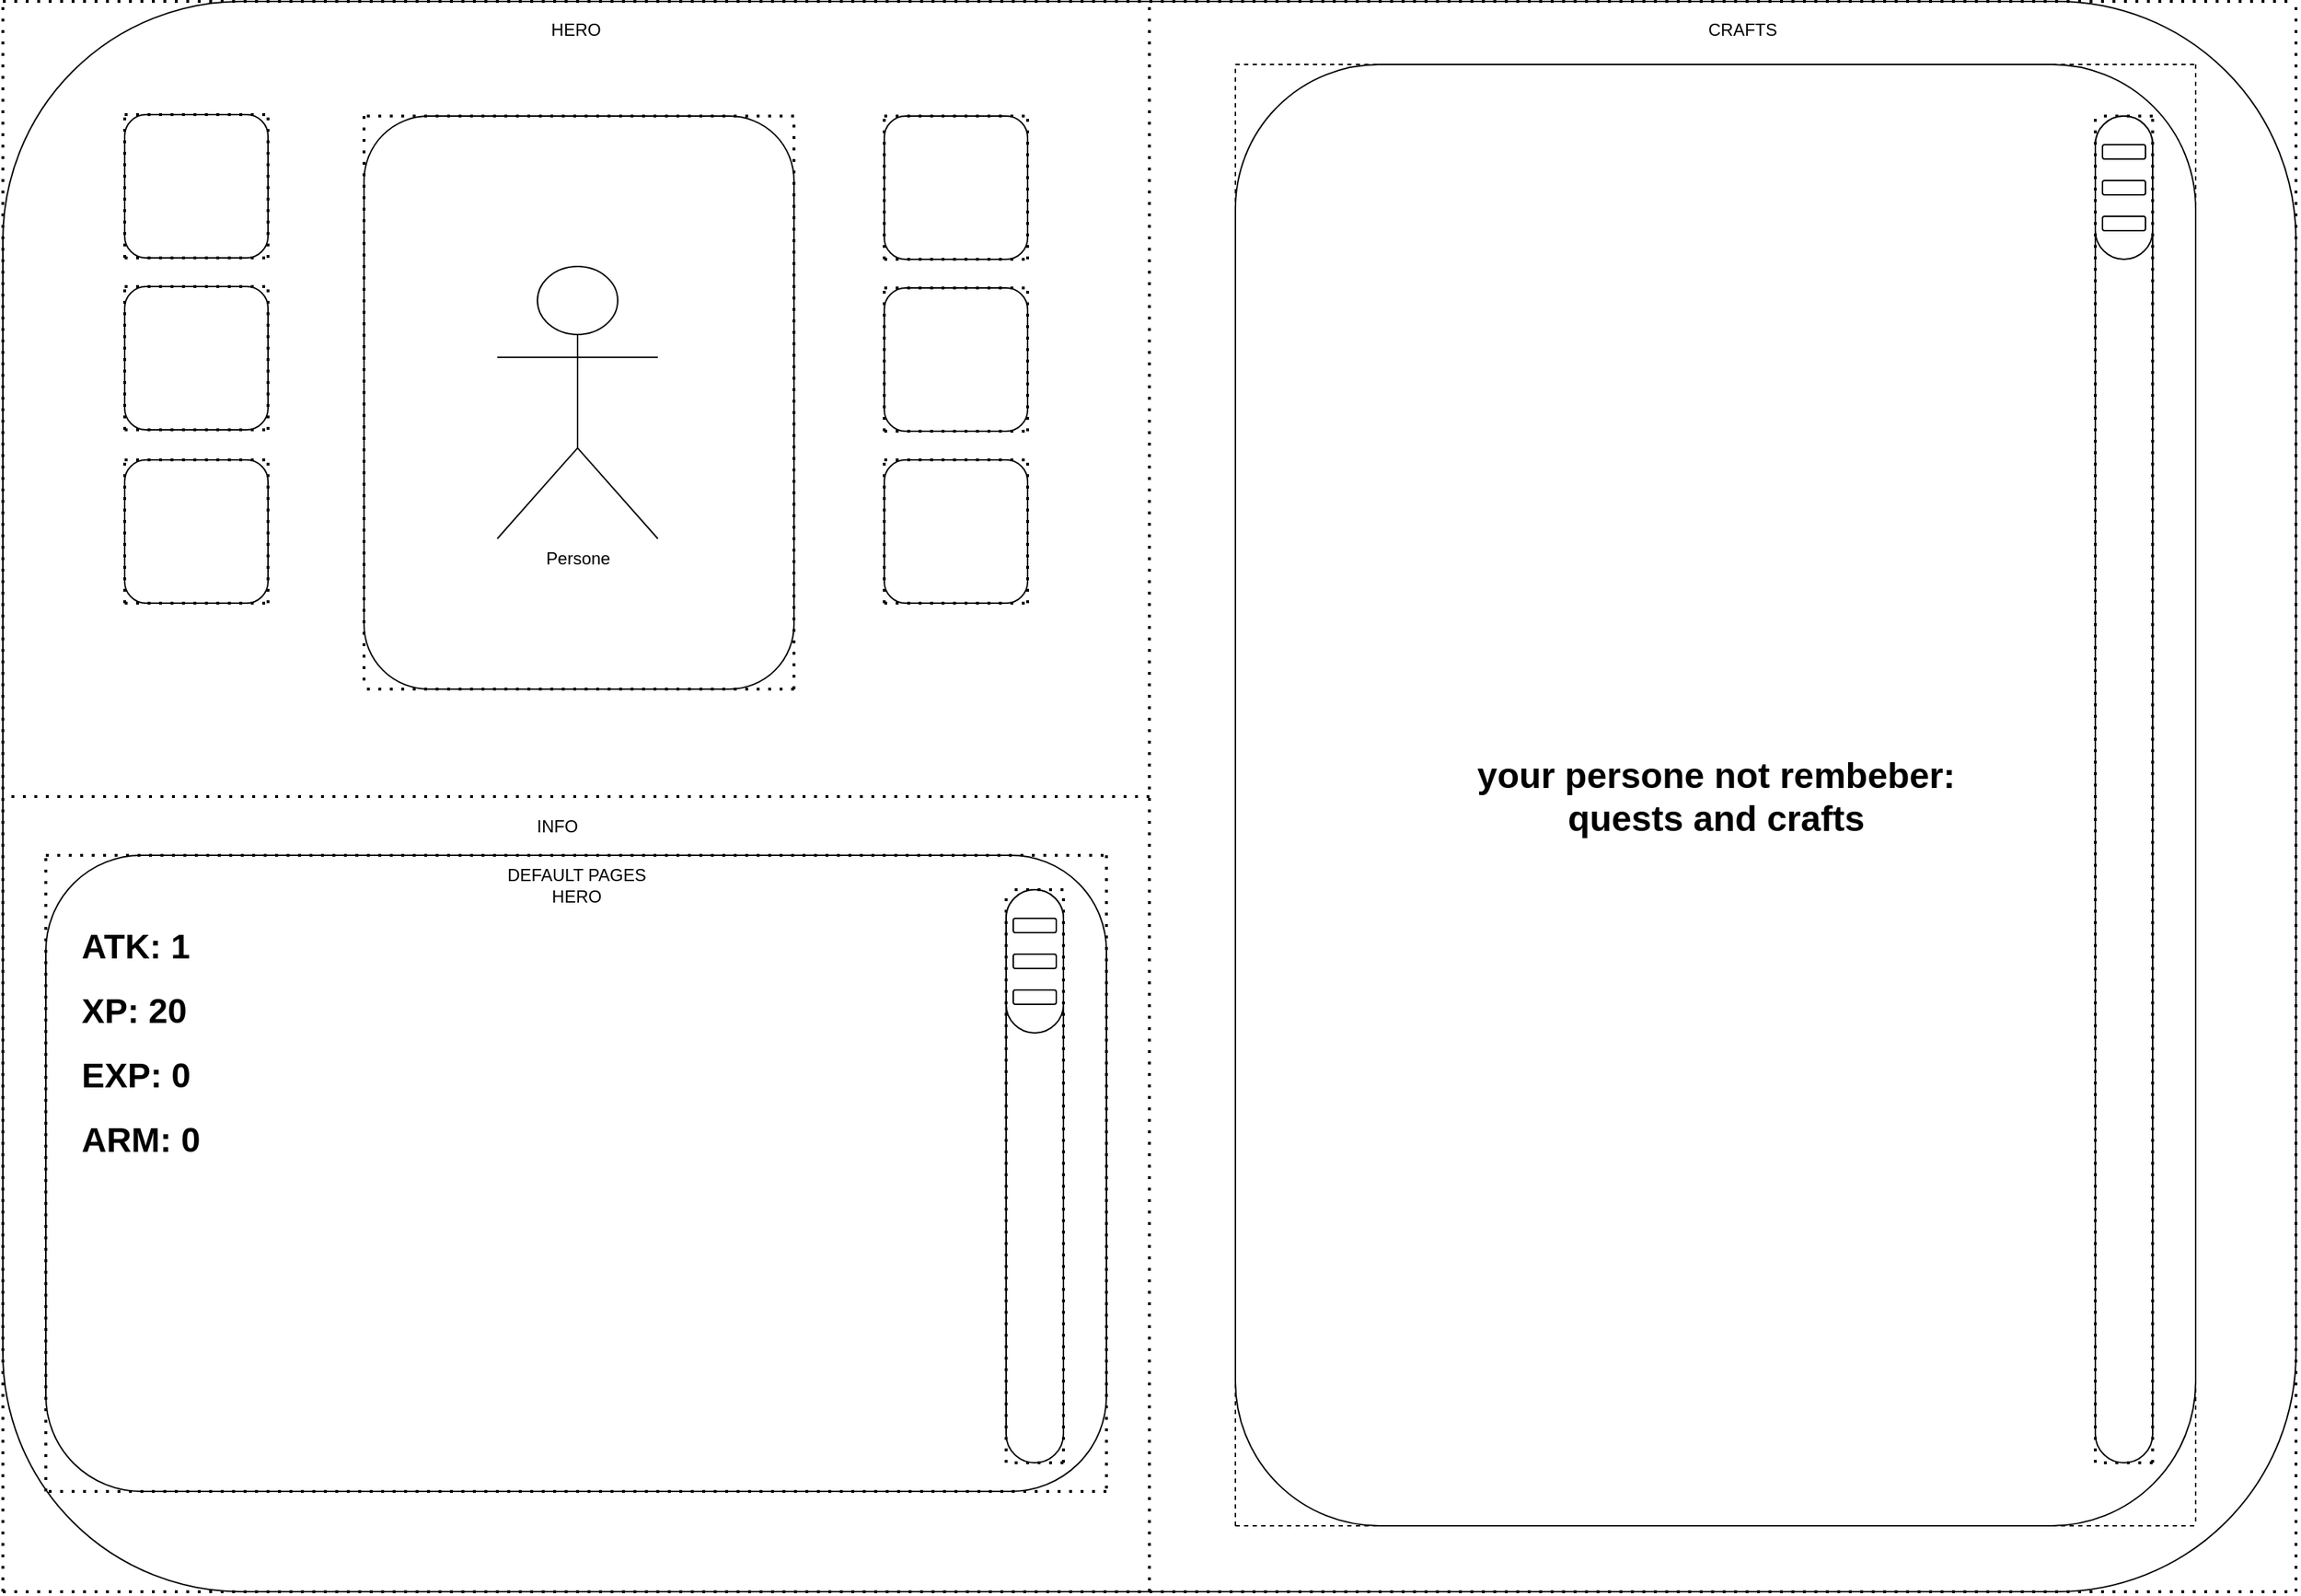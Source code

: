 <mxfile version="14.6.13" type="device"><diagram id="C5RBs43oDa-KdzZeNtuy" name="Page-1"><mxGraphModel dx="2516" dy="2239" grid="1" gridSize="10" guides="1" tooltips="1" connect="1" arrows="1" fold="1" page="1" pageScale="1" pageWidth="827" pageHeight="1169" math="0" shadow="0"><root><mxCell id="WIyWlLk6GJQsqaUBKTNV-0"/><mxCell id="WIyWlLk6GJQsqaUBKTNV-1" parent="WIyWlLk6GJQsqaUBKTNV-0"/><mxCell id="1b2RV-N5noB262CWPxJB-0" value="" style="rounded=1;whiteSpace=wrap;html=1;" parent="WIyWlLk6GJQsqaUBKTNV-1" vertex="1"><mxGeometry x="-800" y="-1160" width="1600" height="1110" as="geometry"/></mxCell><mxCell id="1b2RV-N5noB262CWPxJB-4" value="" style="endArrow=none;dashed=1;html=1;dashPattern=1 3;strokeWidth=2;entryX=0.5;entryY=0;entryDx=0;entryDy=0;exitX=0.5;exitY=1;exitDx=0;exitDy=0;" parent="WIyWlLk6GJQsqaUBKTNV-1" source="1b2RV-N5noB262CWPxJB-0" target="1b2RV-N5noB262CWPxJB-0" edge="1"><mxGeometry width="50" height="50" relative="1" as="geometry"><mxPoint x="90" y="-660" as="sourcePoint"/><mxPoint x="140" y="-710" as="targetPoint"/></mxGeometry></mxCell><mxCell id="1b2RV-N5noB262CWPxJB-9" value="" style="rounded=1;whiteSpace=wrap;html=1;" parent="WIyWlLk6GJQsqaUBKTNV-1" vertex="1"><mxGeometry x="-548" y="-1080" width="300" height="400" as="geometry"/></mxCell><mxCell id="1b2RV-N5noB262CWPxJB-10" value="" style="rounded=1;whiteSpace=wrap;html=1;" parent="WIyWlLk6GJQsqaUBKTNV-1" vertex="1"><mxGeometry x="-185" y="-1080" width="100" height="100" as="geometry"/></mxCell><mxCell id="1b2RV-N5noB262CWPxJB-17" value="" style="rounded=1;whiteSpace=wrap;html=1;" parent="WIyWlLk6GJQsqaUBKTNV-1" vertex="1"><mxGeometry x="60" y="-1116" width="670" height="1020" as="geometry"/></mxCell><mxCell id="1b2RV-N5noB262CWPxJB-18" value="" style="endArrow=none;dashed=1;html=1;dashPattern=1 3;strokeWidth=2;entryX=0;entryY=0.5;entryDx=0;entryDy=0;" parent="WIyWlLk6GJQsqaUBKTNV-1" target="1b2RV-N5noB262CWPxJB-0" edge="1"><mxGeometry width="50" height="50" relative="1" as="geometry"><mxPoint y="-605" as="sourcePoint"/><mxPoint x="140" y="-710" as="targetPoint"/></mxGeometry></mxCell><mxCell id="1b2RV-N5noB262CWPxJB-30" value="" style="endArrow=none;dashed=1;html=1;exitX=1;exitY=0;exitDx=0;exitDy=0;entryX=1;entryY=1;entryDx=0;entryDy=0;" parent="WIyWlLk6GJQsqaUBKTNV-1" source="1b2RV-N5noB262CWPxJB-17" target="1b2RV-N5noB262CWPxJB-17" edge="1"><mxGeometry width="50" height="50" relative="1" as="geometry"><mxPoint x="70" y="-706" as="sourcePoint"/><mxPoint x="730" y="-716" as="targetPoint"/></mxGeometry></mxCell><mxCell id="1b2RV-N5noB262CWPxJB-31" value="" style="endArrow=none;dashed=1;html=1;exitX=0;exitY=0;exitDx=0;exitDy=0;entryX=1;entryY=0;entryDx=0;entryDy=0;" parent="WIyWlLk6GJQsqaUBKTNV-1" source="1b2RV-N5noB262CWPxJB-17" target="1b2RV-N5noB262CWPxJB-17" edge="1"><mxGeometry width="50" height="50" relative="1" as="geometry"><mxPoint x="740" y="-1106" as="sourcePoint"/><mxPoint x="740" y="-706" as="targetPoint"/></mxGeometry></mxCell><mxCell id="1b2RV-N5noB262CWPxJB-32" value="" style="endArrow=none;dashed=1;html=1;exitX=0;exitY=1;exitDx=0;exitDy=0;entryX=0;entryY=0;entryDx=0;entryDy=0;" parent="WIyWlLk6GJQsqaUBKTNV-1" source="1b2RV-N5noB262CWPxJB-17" target="1b2RV-N5noB262CWPxJB-17" edge="1"><mxGeometry width="50" height="50" relative="1" as="geometry"><mxPoint x="70" y="-1106" as="sourcePoint"/><mxPoint x="740" y="-1106" as="targetPoint"/></mxGeometry></mxCell><mxCell id="1b2RV-N5noB262CWPxJB-47" value="HERO" style="text;html=1;strokeColor=none;fillColor=none;align=center;verticalAlign=middle;whiteSpace=wrap;rounded=0;" parent="WIyWlLk6GJQsqaUBKTNV-1" vertex="1"><mxGeometry x="-420" y="-1150" width="40" height="20" as="geometry"/></mxCell><mxCell id="1b2RV-N5noB262CWPxJB-48" value="CRAFTS" style="text;html=1;strokeColor=none;fillColor=none;align=center;verticalAlign=middle;whiteSpace=wrap;rounded=0;" parent="WIyWlLk6GJQsqaUBKTNV-1" vertex="1"><mxGeometry x="386" y="-1150" width="56" height="20" as="geometry"/></mxCell><mxCell id="1b2RV-N5noB262CWPxJB-52" value="" style="rounded=1;whiteSpace=wrap;html=1;" parent="WIyWlLk6GJQsqaUBKTNV-1" vertex="1"><mxGeometry x="-770" y="-564" width="740" height="444" as="geometry"/></mxCell><mxCell id="1b2RV-N5noB262CWPxJB-78" value="" style="rounded=1;whiteSpace=wrap;html=1;arcSize=50;" parent="WIyWlLk6GJQsqaUBKTNV-1" vertex="1"><mxGeometry x="-100" y="-540" width="40" height="400" as="geometry"/></mxCell><mxCell id="1b2RV-N5noB262CWPxJB-79" value="" style="rounded=1;whiteSpace=wrap;html=1;arcSize=50;" parent="WIyWlLk6GJQsqaUBKTNV-1" vertex="1"><mxGeometry x="-100" y="-540" width="40" height="100" as="geometry"/></mxCell><mxCell id="1b2RV-N5noB262CWPxJB-80" value="" style="rounded=1;whiteSpace=wrap;html=1;" parent="WIyWlLk6GJQsqaUBKTNV-1" vertex="1"><mxGeometry x="-95" y="-520" width="30" height="10" as="geometry"/></mxCell><mxCell id="1b2RV-N5noB262CWPxJB-81" value="" style="rounded=1;whiteSpace=wrap;html=1;" parent="WIyWlLk6GJQsqaUBKTNV-1" vertex="1"><mxGeometry x="-95" y="-495" width="30" height="10" as="geometry"/></mxCell><mxCell id="1b2RV-N5noB262CWPxJB-82" value="" style="rounded=1;whiteSpace=wrap;html=1;" parent="WIyWlLk6GJQsqaUBKTNV-1" vertex="1"><mxGeometry x="-95" y="-470" width="30" height="10" as="geometry"/></mxCell><mxCell id="1b2RV-N5noB262CWPxJB-155" value="INFO" style="text;html=1;strokeColor=none;fillColor=none;align=center;verticalAlign=middle;whiteSpace=wrap;rounded=0;" parent="WIyWlLk6GJQsqaUBKTNV-1" vertex="1"><mxGeometry x="-433" y="-594" width="40" height="20" as="geometry"/></mxCell><mxCell id="1b2RV-N5noB262CWPxJB-185" value="Persone" style="shape=umlActor;verticalLabelPosition=bottom;verticalAlign=top;html=1;outlineConnect=0;" parent="WIyWlLk6GJQsqaUBKTNV-1" vertex="1"><mxGeometry x="-455" y="-975" width="112" height="190" as="geometry"/></mxCell><mxCell id="1b2RV-N5noB262CWPxJB-29" value="" style="endArrow=none;dashed=1;html=1;exitX=0;exitY=1;exitDx=0;exitDy=0;entryX=1;entryY=1;entryDx=0;entryDy=0;" parent="WIyWlLk6GJQsqaUBKTNV-1" source="1b2RV-N5noB262CWPxJB-17" target="1b2RV-N5noB262CWPxJB-17" edge="1"><mxGeometry width="50" height="50" relative="1" as="geometry"><mxPoint x="100" y="-686" as="sourcePoint"/><mxPoint x="730" y="-716" as="targetPoint"/></mxGeometry></mxCell><mxCell id="jYj_Iji2wFKLiPD9s6hy-0" value="" style="endArrow=none;dashed=1;html=1;dashPattern=1 3;strokeWidth=2;entryX=0;entryY=0;entryDx=0;entryDy=0;exitX=0;exitY=1;exitDx=0;exitDy=0;" parent="WIyWlLk6GJQsqaUBKTNV-1" source="1b2RV-N5noB262CWPxJB-0" target="1b2RV-N5noB262CWPxJB-0" edge="1"><mxGeometry width="50" height="50" relative="1" as="geometry"><mxPoint x="10" y="-40" as="sourcePoint"/><mxPoint x="10" y="-1150" as="targetPoint"/></mxGeometry></mxCell><mxCell id="jYj_Iji2wFKLiPD9s6hy-1" value="" style="endArrow=none;dashed=1;html=1;dashPattern=1 3;strokeWidth=2;entryX=1;entryY=0;entryDx=0;entryDy=0;exitX=1;exitY=1;exitDx=0;exitDy=0;" parent="WIyWlLk6GJQsqaUBKTNV-1" source="1b2RV-N5noB262CWPxJB-0" target="1b2RV-N5noB262CWPxJB-0" edge="1"><mxGeometry width="50" height="50" relative="1" as="geometry"><mxPoint x="-790" y="-40" as="sourcePoint"/><mxPoint x="-790.0" y="-1150" as="targetPoint"/></mxGeometry></mxCell><mxCell id="jYj_Iji2wFKLiPD9s6hy-2" value="" style="endArrow=none;dashed=1;html=1;dashPattern=1 3;strokeWidth=2;entryX=1;entryY=1;entryDx=0;entryDy=0;exitX=0;exitY=1;exitDx=0;exitDy=0;" parent="WIyWlLk6GJQsqaUBKTNV-1" source="1b2RV-N5noB262CWPxJB-0" target="1b2RV-N5noB262CWPxJB-0" edge="1"><mxGeometry width="50" height="50" relative="1" as="geometry"><mxPoint x="810" y="-40" as="sourcePoint"/><mxPoint x="810" y="-1150" as="targetPoint"/></mxGeometry></mxCell><mxCell id="jYj_Iji2wFKLiPD9s6hy-3" value="" style="endArrow=none;dashed=1;html=1;dashPattern=1 3;strokeWidth=2;entryX=1;entryY=0;entryDx=0;entryDy=0;exitX=0;exitY=0;exitDx=0;exitDy=0;" parent="WIyWlLk6GJQsqaUBKTNV-1" source="1b2RV-N5noB262CWPxJB-0" target="1b2RV-N5noB262CWPxJB-0" edge="1"><mxGeometry width="50" height="50" relative="1" as="geometry"><mxPoint x="-790" y="-40" as="sourcePoint"/><mxPoint x="810" y="-40" as="targetPoint"/></mxGeometry></mxCell><mxCell id="VpBdb5Ic1M90DMXsFI3N-0" value="" style="endArrow=none;dashed=1;html=1;dashPattern=1 3;strokeWidth=2;entryX=0;entryY=1;entryDx=0;entryDy=0;exitX=1;exitY=1;exitDx=0;exitDy=0;" parent="WIyWlLk6GJQsqaUBKTNV-1" source="1b2RV-N5noB262CWPxJB-9" target="1b2RV-N5noB262CWPxJB-9" edge="1"><mxGeometry width="50" height="50" relative="1" as="geometry"><mxPoint x="10" y="-595" as="sourcePoint"/><mxPoint x="-790" y="-595" as="targetPoint"/></mxGeometry></mxCell><mxCell id="VpBdb5Ic1M90DMXsFI3N-1" value="" style="endArrow=none;dashed=1;html=1;dashPattern=1 3;strokeWidth=2;entryX=1;entryY=0;entryDx=0;entryDy=0;exitX=1;exitY=1;exitDx=0;exitDy=0;" parent="WIyWlLk6GJQsqaUBKTNV-1" source="1b2RV-N5noB262CWPxJB-9" target="1b2RV-N5noB262CWPxJB-9" edge="1"><mxGeometry width="50" height="50" relative="1" as="geometry"><mxPoint x="-250" y="-670" as="sourcePoint"/><mxPoint x="-538" y="-670" as="targetPoint"/></mxGeometry></mxCell><mxCell id="VpBdb5Ic1M90DMXsFI3N-2" value="" style="endArrow=none;dashed=1;html=1;dashPattern=1 3;strokeWidth=2;entryX=0;entryY=0;entryDx=0;entryDy=0;exitX=1;exitY=0;exitDx=0;exitDy=0;" parent="WIyWlLk6GJQsqaUBKTNV-1" source="1b2RV-N5noB262CWPxJB-9" target="1b2RV-N5noB262CWPxJB-9" edge="1"><mxGeometry width="50" height="50" relative="1" as="geometry"><mxPoint x="-238" y="-670" as="sourcePoint"/><mxPoint x="-238" y="-1070" as="targetPoint"/></mxGeometry></mxCell><mxCell id="VpBdb5Ic1M90DMXsFI3N-3" value="" style="endArrow=none;dashed=1;html=1;dashPattern=1 3;strokeWidth=2;entryX=0;entryY=1;entryDx=0;entryDy=0;exitX=0;exitY=0;exitDx=0;exitDy=0;" parent="WIyWlLk6GJQsqaUBKTNV-1" source="1b2RV-N5noB262CWPxJB-9" target="1b2RV-N5noB262CWPxJB-9" edge="1"><mxGeometry width="50" height="50" relative="1" as="geometry"><mxPoint x="-760" y="-710" as="sourcePoint"/><mxPoint x="-538" y="-1070" as="targetPoint"/></mxGeometry></mxCell><mxCell id="VpBdb5Ic1M90DMXsFI3N-5" value="" style="endArrow=none;dashed=1;html=1;dashPattern=1 3;strokeWidth=2;entryX=0;entryY=0;entryDx=0;entryDy=0;exitX=0;exitY=1;exitDx=0;exitDy=0;" parent="WIyWlLk6GJQsqaUBKTNV-1" source="1b2RV-N5noB262CWPxJB-10" target="1b2RV-N5noB262CWPxJB-10" edge="1"><mxGeometry width="50" height="50" relative="1" as="geometry"><mxPoint x="-200" y="40" as="sourcePoint"/><mxPoint x="-200" y="-1070" as="targetPoint"/></mxGeometry></mxCell><mxCell id="VpBdb5Ic1M90DMXsFI3N-6" value="" style="endArrow=none;dashed=1;html=1;dashPattern=1 3;strokeWidth=2;entryX=1;entryY=0;entryDx=0;entryDy=0;exitX=0;exitY=0;exitDx=0;exitDy=0;" parent="WIyWlLk6GJQsqaUBKTNV-1" source="1b2RV-N5noB262CWPxJB-10" target="1b2RV-N5noB262CWPxJB-10" edge="1"><mxGeometry width="50" height="50" relative="1" as="geometry"><mxPoint x="-175" y="-970" as="sourcePoint"/><mxPoint x="-175" y="-1070" as="targetPoint"/></mxGeometry></mxCell><mxCell id="VpBdb5Ic1M90DMXsFI3N-7" value="" style="endArrow=none;dashed=1;html=1;dashPattern=1 3;strokeWidth=2;entryX=1;entryY=1;entryDx=0;entryDy=0;exitX=0;exitY=1;exitDx=0;exitDy=0;" parent="WIyWlLk6GJQsqaUBKTNV-1" source="1b2RV-N5noB262CWPxJB-10" target="1b2RV-N5noB262CWPxJB-10" edge="1"><mxGeometry width="50" height="50" relative="1" as="geometry"><mxPoint x="-175" y="-1070" as="sourcePoint"/><mxPoint x="-75" y="-1070" as="targetPoint"/></mxGeometry></mxCell><mxCell id="VpBdb5Ic1M90DMXsFI3N-8" value="" style="endArrow=none;dashed=1;html=1;dashPattern=1 3;strokeWidth=2;entryX=1;entryY=0;entryDx=0;entryDy=0;exitX=1;exitY=1;exitDx=0;exitDy=0;" parent="WIyWlLk6GJQsqaUBKTNV-1" source="1b2RV-N5noB262CWPxJB-10" target="1b2RV-N5noB262CWPxJB-10" edge="1"><mxGeometry width="50" height="50" relative="1" as="geometry"><mxPoint x="-175" y="-970" as="sourcePoint"/><mxPoint x="-75" y="-970" as="targetPoint"/></mxGeometry></mxCell><mxCell id="VpBdb5Ic1M90DMXsFI3N-9" value="" style="endArrow=none;dashed=1;html=1;dashPattern=1 3;strokeWidth=2;entryX=0;entryY=0;entryDx=0;entryDy=0;exitX=0;exitY=1;exitDx=0;exitDy=0;" parent="WIyWlLk6GJQsqaUBKTNV-1" source="1b2RV-N5noB262CWPxJB-10" target="1b2RV-N5noB262CWPxJB-10" edge="1"><mxGeometry width="50" height="50" relative="1" as="geometry"><mxPoint x="-75" y="-970" as="sourcePoint"/><mxPoint x="-75" y="-1070" as="targetPoint"/></mxGeometry></mxCell><mxCell id="VpBdb5Ic1M90DMXsFI3N-11" value="" style="rounded=1;whiteSpace=wrap;html=1;" parent="WIyWlLk6GJQsqaUBKTNV-1" vertex="1"><mxGeometry x="-185" y="-960" width="100" height="100" as="geometry"/></mxCell><mxCell id="VpBdb5Ic1M90DMXsFI3N-12" value="" style="endArrow=none;dashed=1;html=1;dashPattern=1 3;strokeWidth=2;entryX=0;entryY=0;entryDx=0;entryDy=0;exitX=0;exitY=1;exitDx=0;exitDy=0;" parent="WIyWlLk6GJQsqaUBKTNV-1" source="VpBdb5Ic1M90DMXsFI3N-11" target="VpBdb5Ic1M90DMXsFI3N-11" edge="1"><mxGeometry width="50" height="50" relative="1" as="geometry"><mxPoint x="-200" y="159.66" as="sourcePoint"/><mxPoint x="-200" y="-950.34" as="targetPoint"/></mxGeometry></mxCell><mxCell id="VpBdb5Ic1M90DMXsFI3N-13" value="" style="endArrow=none;dashed=1;html=1;dashPattern=1 3;strokeWidth=2;entryX=1;entryY=0;entryDx=0;entryDy=0;exitX=0;exitY=0;exitDx=0;exitDy=0;" parent="WIyWlLk6GJQsqaUBKTNV-1" source="VpBdb5Ic1M90DMXsFI3N-11" target="VpBdb5Ic1M90DMXsFI3N-11" edge="1"><mxGeometry width="50" height="50" relative="1" as="geometry"><mxPoint x="-175" y="-850.34" as="sourcePoint"/><mxPoint x="-175" y="-950.34" as="targetPoint"/></mxGeometry></mxCell><mxCell id="VpBdb5Ic1M90DMXsFI3N-14" value="" style="endArrow=none;dashed=1;html=1;dashPattern=1 3;strokeWidth=2;entryX=1;entryY=1;entryDx=0;entryDy=0;exitX=0;exitY=1;exitDx=0;exitDy=0;" parent="WIyWlLk6GJQsqaUBKTNV-1" source="VpBdb5Ic1M90DMXsFI3N-11" target="VpBdb5Ic1M90DMXsFI3N-11" edge="1"><mxGeometry width="50" height="50" relative="1" as="geometry"><mxPoint x="-175" y="-950.34" as="sourcePoint"/><mxPoint x="-75" y="-950.34" as="targetPoint"/></mxGeometry></mxCell><mxCell id="VpBdb5Ic1M90DMXsFI3N-15" value="" style="endArrow=none;dashed=1;html=1;dashPattern=1 3;strokeWidth=2;entryX=1;entryY=0;entryDx=0;entryDy=0;exitX=1;exitY=1;exitDx=0;exitDy=0;" parent="WIyWlLk6GJQsqaUBKTNV-1" source="VpBdb5Ic1M90DMXsFI3N-11" target="VpBdb5Ic1M90DMXsFI3N-11" edge="1"><mxGeometry width="50" height="50" relative="1" as="geometry"><mxPoint x="-175" y="-850.34" as="sourcePoint"/><mxPoint x="-75" y="-850.34" as="targetPoint"/></mxGeometry></mxCell><mxCell id="VpBdb5Ic1M90DMXsFI3N-16" value="" style="endArrow=none;dashed=1;html=1;dashPattern=1 3;strokeWidth=2;entryX=0;entryY=0;entryDx=0;entryDy=0;exitX=0;exitY=1;exitDx=0;exitDy=0;" parent="WIyWlLk6GJQsqaUBKTNV-1" source="VpBdb5Ic1M90DMXsFI3N-11" target="VpBdb5Ic1M90DMXsFI3N-11" edge="1"><mxGeometry width="50" height="50" relative="1" as="geometry"><mxPoint x="-75" y="-850.34" as="sourcePoint"/><mxPoint x="-75" y="-950.34" as="targetPoint"/></mxGeometry></mxCell><mxCell id="VpBdb5Ic1M90DMXsFI3N-17" value="" style="rounded=1;whiteSpace=wrap;html=1;" parent="WIyWlLk6GJQsqaUBKTNV-1" vertex="1"><mxGeometry x="-185" y="-840" width="100" height="100" as="geometry"/></mxCell><mxCell id="VpBdb5Ic1M90DMXsFI3N-18" value="" style="endArrow=none;dashed=1;html=1;dashPattern=1 3;strokeWidth=2;entryX=0;entryY=0;entryDx=0;entryDy=0;exitX=0;exitY=1;exitDx=0;exitDy=0;" parent="WIyWlLk6GJQsqaUBKTNV-1" source="VpBdb5Ic1M90DMXsFI3N-17" target="VpBdb5Ic1M90DMXsFI3N-17" edge="1"><mxGeometry width="50" height="50" relative="1" as="geometry"><mxPoint x="-115" y="40" as="sourcePoint"/><mxPoint x="-115" y="-1070" as="targetPoint"/></mxGeometry></mxCell><mxCell id="VpBdb5Ic1M90DMXsFI3N-19" value="" style="endArrow=none;dashed=1;html=1;dashPattern=1 3;strokeWidth=2;entryX=1;entryY=0;entryDx=0;entryDy=0;exitX=0;exitY=0;exitDx=0;exitDy=0;" parent="WIyWlLk6GJQsqaUBKTNV-1" source="VpBdb5Ic1M90DMXsFI3N-17" target="VpBdb5Ic1M90DMXsFI3N-17" edge="1"><mxGeometry width="50" height="50" relative="1" as="geometry"><mxPoint x="-90" y="-970" as="sourcePoint"/><mxPoint x="-90" y="-1070" as="targetPoint"/></mxGeometry></mxCell><mxCell id="VpBdb5Ic1M90DMXsFI3N-20" value="" style="endArrow=none;dashed=1;html=1;dashPattern=1 3;strokeWidth=2;entryX=1;entryY=1;entryDx=0;entryDy=0;exitX=0;exitY=1;exitDx=0;exitDy=0;" parent="WIyWlLk6GJQsqaUBKTNV-1" source="VpBdb5Ic1M90DMXsFI3N-17" target="VpBdb5Ic1M90DMXsFI3N-17" edge="1"><mxGeometry width="50" height="50" relative="1" as="geometry"><mxPoint x="-90" y="-1070" as="sourcePoint"/><mxPoint x="10" y="-1070" as="targetPoint"/></mxGeometry></mxCell><mxCell id="VpBdb5Ic1M90DMXsFI3N-21" value="" style="endArrow=none;dashed=1;html=1;dashPattern=1 3;strokeWidth=2;entryX=1;entryY=0;entryDx=0;entryDy=0;exitX=1;exitY=1;exitDx=0;exitDy=0;" parent="WIyWlLk6GJQsqaUBKTNV-1" source="VpBdb5Ic1M90DMXsFI3N-17" target="VpBdb5Ic1M90DMXsFI3N-17" edge="1"><mxGeometry width="50" height="50" relative="1" as="geometry"><mxPoint x="-90" y="-970" as="sourcePoint"/><mxPoint x="10" y="-970" as="targetPoint"/></mxGeometry></mxCell><mxCell id="VpBdb5Ic1M90DMXsFI3N-22" value="" style="endArrow=none;dashed=1;html=1;dashPattern=1 3;strokeWidth=2;entryX=0;entryY=0;entryDx=0;entryDy=0;exitX=0;exitY=1;exitDx=0;exitDy=0;" parent="WIyWlLk6GJQsqaUBKTNV-1" source="VpBdb5Ic1M90DMXsFI3N-17" target="VpBdb5Ic1M90DMXsFI3N-17" edge="1"><mxGeometry width="50" height="50" relative="1" as="geometry"><mxPoint x="10" y="-970" as="sourcePoint"/><mxPoint x="10" y="-1070" as="targetPoint"/></mxGeometry></mxCell><mxCell id="To6sTpjlzIAwLX_k8sTf-0" value="" style="rounded=1;whiteSpace=wrap;html=1;" parent="WIyWlLk6GJQsqaUBKTNV-1" vertex="1"><mxGeometry x="-715" y="-1081" width="100" height="100" as="geometry"/></mxCell><mxCell id="To6sTpjlzIAwLX_k8sTf-1" value="" style="endArrow=none;dashed=1;html=1;dashPattern=1 3;strokeWidth=2;entryX=0;entryY=0;entryDx=0;entryDy=0;exitX=0;exitY=1;exitDx=0;exitDy=0;" parent="WIyWlLk6GJQsqaUBKTNV-1" source="To6sTpjlzIAwLX_k8sTf-0" target="To6sTpjlzIAwLX_k8sTf-0" edge="1"><mxGeometry width="50" height="50" relative="1" as="geometry"><mxPoint x="-730" y="39" as="sourcePoint"/><mxPoint x="-730" y="-1071" as="targetPoint"/></mxGeometry></mxCell><mxCell id="To6sTpjlzIAwLX_k8sTf-2" value="" style="endArrow=none;dashed=1;html=1;dashPattern=1 3;strokeWidth=2;entryX=1;entryY=0;entryDx=0;entryDy=0;exitX=0;exitY=0;exitDx=0;exitDy=0;" parent="WIyWlLk6GJQsqaUBKTNV-1" source="To6sTpjlzIAwLX_k8sTf-0" target="To6sTpjlzIAwLX_k8sTf-0" edge="1"><mxGeometry width="50" height="50" relative="1" as="geometry"><mxPoint x="-705" y="-971" as="sourcePoint"/><mxPoint x="-705" y="-1071" as="targetPoint"/></mxGeometry></mxCell><mxCell id="To6sTpjlzIAwLX_k8sTf-3" value="" style="endArrow=none;dashed=1;html=1;dashPattern=1 3;strokeWidth=2;entryX=1;entryY=1;entryDx=0;entryDy=0;exitX=0;exitY=1;exitDx=0;exitDy=0;" parent="WIyWlLk6GJQsqaUBKTNV-1" source="To6sTpjlzIAwLX_k8sTf-0" target="To6sTpjlzIAwLX_k8sTf-0" edge="1"><mxGeometry width="50" height="50" relative="1" as="geometry"><mxPoint x="-705" y="-1071" as="sourcePoint"/><mxPoint x="-605" y="-1071" as="targetPoint"/></mxGeometry></mxCell><mxCell id="To6sTpjlzIAwLX_k8sTf-4" value="" style="endArrow=none;dashed=1;html=1;dashPattern=1 3;strokeWidth=2;entryX=1;entryY=0;entryDx=0;entryDy=0;exitX=1;exitY=1;exitDx=0;exitDy=0;" parent="WIyWlLk6GJQsqaUBKTNV-1" source="To6sTpjlzIAwLX_k8sTf-0" target="To6sTpjlzIAwLX_k8sTf-0" edge="1"><mxGeometry width="50" height="50" relative="1" as="geometry"><mxPoint x="-705" y="-971" as="sourcePoint"/><mxPoint x="-605" y="-971" as="targetPoint"/></mxGeometry></mxCell><mxCell id="To6sTpjlzIAwLX_k8sTf-5" value="" style="endArrow=none;dashed=1;html=1;dashPattern=1 3;strokeWidth=2;entryX=0;entryY=0;entryDx=0;entryDy=0;exitX=0;exitY=1;exitDx=0;exitDy=0;" parent="WIyWlLk6GJQsqaUBKTNV-1" source="To6sTpjlzIAwLX_k8sTf-0" target="To6sTpjlzIAwLX_k8sTf-0" edge="1"><mxGeometry width="50" height="50" relative="1" as="geometry"><mxPoint x="-605" y="-971" as="sourcePoint"/><mxPoint x="-605" y="-1071" as="targetPoint"/></mxGeometry></mxCell><mxCell id="To6sTpjlzIAwLX_k8sTf-6" value="" style="rounded=1;whiteSpace=wrap;html=1;" parent="WIyWlLk6GJQsqaUBKTNV-1" vertex="1"><mxGeometry x="-715" y="-961" width="100" height="100" as="geometry"/></mxCell><mxCell id="To6sTpjlzIAwLX_k8sTf-7" value="" style="endArrow=none;dashed=1;html=1;dashPattern=1 3;strokeWidth=2;entryX=0;entryY=0;entryDx=0;entryDy=0;exitX=0;exitY=1;exitDx=0;exitDy=0;" parent="WIyWlLk6GJQsqaUBKTNV-1" source="To6sTpjlzIAwLX_k8sTf-6" target="To6sTpjlzIAwLX_k8sTf-6" edge="1"><mxGeometry width="50" height="50" relative="1" as="geometry"><mxPoint x="-730" y="159" as="sourcePoint"/><mxPoint x="-730" y="-951" as="targetPoint"/></mxGeometry></mxCell><mxCell id="To6sTpjlzIAwLX_k8sTf-8" value="" style="endArrow=none;dashed=1;html=1;dashPattern=1 3;strokeWidth=2;entryX=1;entryY=0;entryDx=0;entryDy=0;exitX=0;exitY=0;exitDx=0;exitDy=0;" parent="WIyWlLk6GJQsqaUBKTNV-1" source="To6sTpjlzIAwLX_k8sTf-6" target="To6sTpjlzIAwLX_k8sTf-6" edge="1"><mxGeometry width="50" height="50" relative="1" as="geometry"><mxPoint x="-705" y="-851" as="sourcePoint"/><mxPoint x="-705" y="-951" as="targetPoint"/></mxGeometry></mxCell><mxCell id="To6sTpjlzIAwLX_k8sTf-9" value="" style="endArrow=none;dashed=1;html=1;dashPattern=1 3;strokeWidth=2;entryX=1;entryY=1;entryDx=0;entryDy=0;exitX=0;exitY=1;exitDx=0;exitDy=0;" parent="WIyWlLk6GJQsqaUBKTNV-1" source="To6sTpjlzIAwLX_k8sTf-6" target="To6sTpjlzIAwLX_k8sTf-6" edge="1"><mxGeometry width="50" height="50" relative="1" as="geometry"><mxPoint x="-705" y="-951" as="sourcePoint"/><mxPoint x="-605" y="-951" as="targetPoint"/></mxGeometry></mxCell><mxCell id="To6sTpjlzIAwLX_k8sTf-10" value="" style="endArrow=none;dashed=1;html=1;dashPattern=1 3;strokeWidth=2;entryX=1;entryY=0;entryDx=0;entryDy=0;exitX=1;exitY=1;exitDx=0;exitDy=0;" parent="WIyWlLk6GJQsqaUBKTNV-1" source="To6sTpjlzIAwLX_k8sTf-6" target="To6sTpjlzIAwLX_k8sTf-6" edge="1"><mxGeometry width="50" height="50" relative="1" as="geometry"><mxPoint x="-705" y="-851" as="sourcePoint"/><mxPoint x="-605" y="-851" as="targetPoint"/></mxGeometry></mxCell><mxCell id="To6sTpjlzIAwLX_k8sTf-11" value="" style="endArrow=none;dashed=1;html=1;dashPattern=1 3;strokeWidth=2;entryX=0;entryY=0;entryDx=0;entryDy=0;exitX=0;exitY=1;exitDx=0;exitDy=0;" parent="WIyWlLk6GJQsqaUBKTNV-1" source="To6sTpjlzIAwLX_k8sTf-6" target="To6sTpjlzIAwLX_k8sTf-6" edge="1"><mxGeometry width="50" height="50" relative="1" as="geometry"><mxPoint x="-605" y="-851" as="sourcePoint"/><mxPoint x="-605" y="-951" as="targetPoint"/></mxGeometry></mxCell><mxCell id="To6sTpjlzIAwLX_k8sTf-12" value="" style="rounded=1;whiteSpace=wrap;html=1;" parent="WIyWlLk6GJQsqaUBKTNV-1" vertex="1"><mxGeometry x="-715" y="-840" width="100" height="100" as="geometry"/></mxCell><mxCell id="To6sTpjlzIAwLX_k8sTf-13" value="" style="endArrow=none;dashed=1;html=1;dashPattern=1 3;strokeWidth=2;entryX=0;entryY=0;entryDx=0;entryDy=0;exitX=0;exitY=1;exitDx=0;exitDy=0;" parent="WIyWlLk6GJQsqaUBKTNV-1" source="To6sTpjlzIAwLX_k8sTf-12" target="To6sTpjlzIAwLX_k8sTf-12" edge="1"><mxGeometry width="50" height="50" relative="1" as="geometry"><mxPoint x="-730" y="280" as="sourcePoint"/><mxPoint x="-730" y="-830" as="targetPoint"/></mxGeometry></mxCell><mxCell id="To6sTpjlzIAwLX_k8sTf-14" value="" style="endArrow=none;dashed=1;html=1;dashPattern=1 3;strokeWidth=2;entryX=1;entryY=0;entryDx=0;entryDy=0;exitX=0;exitY=0;exitDx=0;exitDy=0;" parent="WIyWlLk6GJQsqaUBKTNV-1" source="To6sTpjlzIAwLX_k8sTf-12" target="To6sTpjlzIAwLX_k8sTf-12" edge="1"><mxGeometry width="50" height="50" relative="1" as="geometry"><mxPoint x="-705" y="-730" as="sourcePoint"/><mxPoint x="-705" y="-830" as="targetPoint"/></mxGeometry></mxCell><mxCell id="To6sTpjlzIAwLX_k8sTf-15" value="" style="endArrow=none;dashed=1;html=1;dashPattern=1 3;strokeWidth=2;entryX=1;entryY=1;entryDx=0;entryDy=0;exitX=0;exitY=1;exitDx=0;exitDy=0;" parent="WIyWlLk6GJQsqaUBKTNV-1" source="To6sTpjlzIAwLX_k8sTf-12" target="To6sTpjlzIAwLX_k8sTf-12" edge="1"><mxGeometry width="50" height="50" relative="1" as="geometry"><mxPoint x="-705" y="-830" as="sourcePoint"/><mxPoint x="-605" y="-830" as="targetPoint"/></mxGeometry></mxCell><mxCell id="To6sTpjlzIAwLX_k8sTf-16" value="" style="endArrow=none;dashed=1;html=1;dashPattern=1 3;strokeWidth=2;entryX=1;entryY=0;entryDx=0;entryDy=0;exitX=1;exitY=1;exitDx=0;exitDy=0;" parent="WIyWlLk6GJQsqaUBKTNV-1" source="To6sTpjlzIAwLX_k8sTf-12" target="To6sTpjlzIAwLX_k8sTf-12" edge="1"><mxGeometry width="50" height="50" relative="1" as="geometry"><mxPoint x="-705" y="-730" as="sourcePoint"/><mxPoint x="-605" y="-730" as="targetPoint"/></mxGeometry></mxCell><mxCell id="To6sTpjlzIAwLX_k8sTf-17" value="" style="endArrow=none;dashed=1;html=1;dashPattern=1 3;strokeWidth=2;entryX=0;entryY=0;entryDx=0;entryDy=0;exitX=0;exitY=1;exitDx=0;exitDy=0;" parent="WIyWlLk6GJQsqaUBKTNV-1" source="To6sTpjlzIAwLX_k8sTf-12" target="To6sTpjlzIAwLX_k8sTf-12" edge="1"><mxGeometry width="50" height="50" relative="1" as="geometry"><mxPoint x="-605" y="-730" as="sourcePoint"/><mxPoint x="-605" y="-830" as="targetPoint"/></mxGeometry></mxCell><mxCell id="To6sTpjlzIAwLX_k8sTf-19" value="" style="endArrow=none;dashed=1;html=1;dashPattern=1 3;strokeWidth=2;entryX=0;entryY=0;entryDx=0;entryDy=0;exitX=1;exitY=0;exitDx=0;exitDy=0;" parent="WIyWlLk6GJQsqaUBKTNV-1" target="1b2RV-N5noB262CWPxJB-79" edge="1" source="1b2RV-N5noB262CWPxJB-79"><mxGeometry width="50" height="50" relative="1" as="geometry"><mxPoint x="230" y="-594" as="sourcePoint"/><mxPoint x="-570" y="-594" as="targetPoint"/></mxGeometry></mxCell><mxCell id="MzTF-bc8z8Ha7k2TSF1V-0" value="" style="endArrow=none;dashed=1;html=1;dashPattern=1 3;strokeWidth=2;entryX=0;entryY=0;entryDx=0;entryDy=0;exitX=0;exitY=1;exitDx=0;exitDy=0;" edge="1" parent="WIyWlLk6GJQsqaUBKTNV-1" source="1b2RV-N5noB262CWPxJB-78" target="1b2RV-N5noB262CWPxJB-79"><mxGeometry width="50" height="50" relative="1" as="geometry"><mxPoint x="-50" y="-530.0" as="sourcePoint"/><mxPoint x="-90" y="-530.0" as="targetPoint"/></mxGeometry></mxCell><mxCell id="MzTF-bc8z8Ha7k2TSF1V-1" value="" style="endArrow=none;dashed=1;html=1;dashPattern=1 3;strokeWidth=2;entryX=0;entryY=1;entryDx=0;entryDy=0;exitX=1;exitY=1;exitDx=0;exitDy=0;" edge="1" parent="WIyWlLk6GJQsqaUBKTNV-1" source="1b2RV-N5noB262CWPxJB-78" target="1b2RV-N5noB262CWPxJB-78"><mxGeometry width="50" height="50" relative="1" as="geometry"><mxPoint x="-90" y="-130" as="sourcePoint"/><mxPoint x="-90" y="-530" as="targetPoint"/></mxGeometry></mxCell><mxCell id="MzTF-bc8z8Ha7k2TSF1V-2" value="" style="endArrow=none;dashed=1;html=1;dashPattern=1 3;strokeWidth=2;entryX=1;entryY=0;entryDx=0;entryDy=0;exitX=1;exitY=1;exitDx=0;exitDy=0;" edge="1" parent="WIyWlLk6GJQsqaUBKTNV-1" source="1b2RV-N5noB262CWPxJB-78" target="1b2RV-N5noB262CWPxJB-79"><mxGeometry width="50" height="50" relative="1" as="geometry"><mxPoint x="-200" y="-250" as="sourcePoint"/><mxPoint x="-200" y="-650" as="targetPoint"/></mxGeometry></mxCell><mxCell id="MzTF-bc8z8Ha7k2TSF1V-3" value="" style="rounded=1;whiteSpace=wrap;html=1;arcSize=50;" vertex="1" parent="WIyWlLk6GJQsqaUBKTNV-1"><mxGeometry x="660" y="-1080" width="40" height="940" as="geometry"/></mxCell><mxCell id="MzTF-bc8z8Ha7k2TSF1V-4" value="" style="rounded=1;whiteSpace=wrap;html=1;arcSize=50;" vertex="1" parent="WIyWlLk6GJQsqaUBKTNV-1"><mxGeometry x="660" y="-1080" width="40" height="100" as="geometry"/></mxCell><mxCell id="MzTF-bc8z8Ha7k2TSF1V-5" value="" style="rounded=1;whiteSpace=wrap;html=1;" vertex="1" parent="WIyWlLk6GJQsqaUBKTNV-1"><mxGeometry x="665" y="-1060" width="30" height="10" as="geometry"/></mxCell><mxCell id="MzTF-bc8z8Ha7k2TSF1V-6" value="" style="rounded=1;whiteSpace=wrap;html=1;" vertex="1" parent="WIyWlLk6GJQsqaUBKTNV-1"><mxGeometry x="665" y="-1035" width="30" height="10" as="geometry"/></mxCell><mxCell id="MzTF-bc8z8Ha7k2TSF1V-7" value="" style="rounded=1;whiteSpace=wrap;html=1;" vertex="1" parent="WIyWlLk6GJQsqaUBKTNV-1"><mxGeometry x="665" y="-1010" width="30" height="10" as="geometry"/></mxCell><mxCell id="MzTF-bc8z8Ha7k2TSF1V-8" value="" style="endArrow=none;dashed=1;html=1;dashPattern=1 3;strokeWidth=2;entryX=0;entryY=0;entryDx=0;entryDy=0;exitX=1;exitY=0;exitDx=0;exitDy=0;" edge="1" parent="WIyWlLk6GJQsqaUBKTNV-1" source="MzTF-bc8z8Ha7k2TSF1V-4" target="MzTF-bc8z8Ha7k2TSF1V-4"><mxGeometry width="50" height="50" relative="1" as="geometry"><mxPoint x="990" y="-1134" as="sourcePoint"/><mxPoint x="190" y="-1134" as="targetPoint"/></mxGeometry></mxCell><mxCell id="MzTF-bc8z8Ha7k2TSF1V-9" value="" style="endArrow=none;dashed=1;html=1;dashPattern=1 3;strokeWidth=2;entryX=0;entryY=0;entryDx=0;entryDy=0;exitX=0;exitY=1;exitDx=0;exitDy=0;" edge="1" parent="WIyWlLk6GJQsqaUBKTNV-1" source="MzTF-bc8z8Ha7k2TSF1V-3" target="MzTF-bc8z8Ha7k2TSF1V-4"><mxGeometry width="50" height="50" relative="1" as="geometry"><mxPoint x="710" y="-1070" as="sourcePoint"/><mxPoint x="670" y="-1070" as="targetPoint"/></mxGeometry></mxCell><mxCell id="MzTF-bc8z8Ha7k2TSF1V-10" value="" style="endArrow=none;dashed=1;html=1;dashPattern=1 3;strokeWidth=2;entryX=0;entryY=1;entryDx=0;entryDy=0;exitX=1;exitY=1;exitDx=0;exitDy=0;" edge="1" parent="WIyWlLk6GJQsqaUBKTNV-1" source="MzTF-bc8z8Ha7k2TSF1V-3" target="MzTF-bc8z8Ha7k2TSF1V-3"><mxGeometry width="50" height="50" relative="1" as="geometry"><mxPoint x="670" y="-670" as="sourcePoint"/><mxPoint x="670" y="-1070" as="targetPoint"/></mxGeometry></mxCell><mxCell id="MzTF-bc8z8Ha7k2TSF1V-11" value="" style="endArrow=none;dashed=1;html=1;dashPattern=1 3;strokeWidth=2;entryX=1;entryY=0;entryDx=0;entryDy=0;exitX=1;exitY=1;exitDx=0;exitDy=0;" edge="1" parent="WIyWlLk6GJQsqaUBKTNV-1" source="MzTF-bc8z8Ha7k2TSF1V-3" target="MzTF-bc8z8Ha7k2TSF1V-4"><mxGeometry width="50" height="50" relative="1" as="geometry"><mxPoint x="560" y="-790" as="sourcePoint"/><mxPoint x="560" y="-1190" as="targetPoint"/></mxGeometry></mxCell><mxCell id="MzTF-bc8z8Ha7k2TSF1V-12" value="DEFAULT PAGES&lt;br&gt;HERO" style="text;html=1;strokeColor=none;fillColor=none;align=center;verticalAlign=middle;whiteSpace=wrap;rounded=0;" vertex="1" parent="WIyWlLk6GJQsqaUBKTNV-1"><mxGeometry x="-449.5" y="-553" width="99" height="20" as="geometry"/></mxCell><mxCell id="MzTF-bc8z8Ha7k2TSF1V-13" value="&lt;h1&gt;ATK: 1&lt;/h1&gt;&lt;h1&gt;XP: 20&lt;/h1&gt;&lt;h1&gt;EXP: 0&lt;/h1&gt;&lt;h1&gt;ARM: 0&lt;/h1&gt;&lt;h1&gt;&lt;br style=&quot;font-size: 12px ; font-weight: 400&quot;&gt;&lt;/h1&gt;" style="text;html=1;strokeColor=none;fillColor=none;spacing=5;spacingTop=-20;whiteSpace=wrap;overflow=hidden;rounded=0;" vertex="1" parent="WIyWlLk6GJQsqaUBKTNV-1"><mxGeometry x="-750" y="-520" width="110" height="180" as="geometry"/></mxCell><mxCell id="MzTF-bc8z8Ha7k2TSF1V-14" value="&lt;b&gt;&lt;font style=&quot;font-size: 25px&quot;&gt;your persone not rembeber: quests and crafts&lt;/font&gt;&lt;/b&gt;" style="text;html=1;strokeColor=none;fillColor=none;align=center;verticalAlign=middle;whiteSpace=wrap;rounded=0;" vertex="1" parent="WIyWlLk6GJQsqaUBKTNV-1"><mxGeometry x="188.75" y="-626" width="412.5" height="40" as="geometry"/></mxCell><mxCell id="MzTF-bc8z8Ha7k2TSF1V-15" value="" style="endArrow=none;dashed=1;html=1;dashPattern=1 3;strokeWidth=2;entryX=0;entryY=1;entryDx=0;entryDy=0;exitX=1;exitY=1;exitDx=0;exitDy=0;" edge="1" parent="WIyWlLk6GJQsqaUBKTNV-1" source="1b2RV-N5noB262CWPxJB-52" target="1b2RV-N5noB262CWPxJB-52"><mxGeometry width="50" height="50" relative="1" as="geometry"><mxPoint x="10" y="-595.0" as="sourcePoint"/><mxPoint x="-790.0" y="-595.0" as="targetPoint"/></mxGeometry></mxCell><mxCell id="MzTF-bc8z8Ha7k2TSF1V-16" value="" style="endArrow=none;dashed=1;html=1;dashPattern=1 3;strokeWidth=2;entryX=1;entryY=1;entryDx=0;entryDy=0;exitX=1;exitY=0;exitDx=0;exitDy=0;" edge="1" parent="WIyWlLk6GJQsqaUBKTNV-1" source="1b2RV-N5noB262CWPxJB-52" target="1b2RV-N5noB262CWPxJB-52"><mxGeometry width="50" height="50" relative="1" as="geometry"><mxPoint x="-20.0" y="-110.0" as="sourcePoint"/><mxPoint x="-760.0" y="-110.0" as="targetPoint"/></mxGeometry></mxCell><mxCell id="MzTF-bc8z8Ha7k2TSF1V-17" value="" style="endArrow=none;dashed=1;html=1;dashPattern=1 3;strokeWidth=2;entryX=0;entryY=0;entryDx=0;entryDy=0;exitX=0;exitY=1;exitDx=0;exitDy=0;" edge="1" parent="WIyWlLk6GJQsqaUBKTNV-1" source="1b2RV-N5noB262CWPxJB-52" target="1b2RV-N5noB262CWPxJB-52"><mxGeometry width="50" height="50" relative="1" as="geometry"><mxPoint x="-20" y="-554" as="sourcePoint"/><mxPoint x="-20.0" y="-110" as="targetPoint"/></mxGeometry></mxCell><mxCell id="MzTF-bc8z8Ha7k2TSF1V-18" value="" style="endArrow=none;dashed=1;html=1;dashPattern=1 3;strokeWidth=2;entryX=1;entryY=0;entryDx=0;entryDy=0;exitX=0;exitY=0;exitDx=0;exitDy=0;" edge="1" parent="WIyWlLk6GJQsqaUBKTNV-1" source="1b2RV-N5noB262CWPxJB-52" target="1b2RV-N5noB262CWPxJB-52"><mxGeometry width="50" height="50" relative="1" as="geometry"><mxPoint x="-10" y="-544" as="sourcePoint"/><mxPoint x="-10.0" y="-100" as="targetPoint"/></mxGeometry></mxCell></root></mxGraphModel></diagram></mxfile>